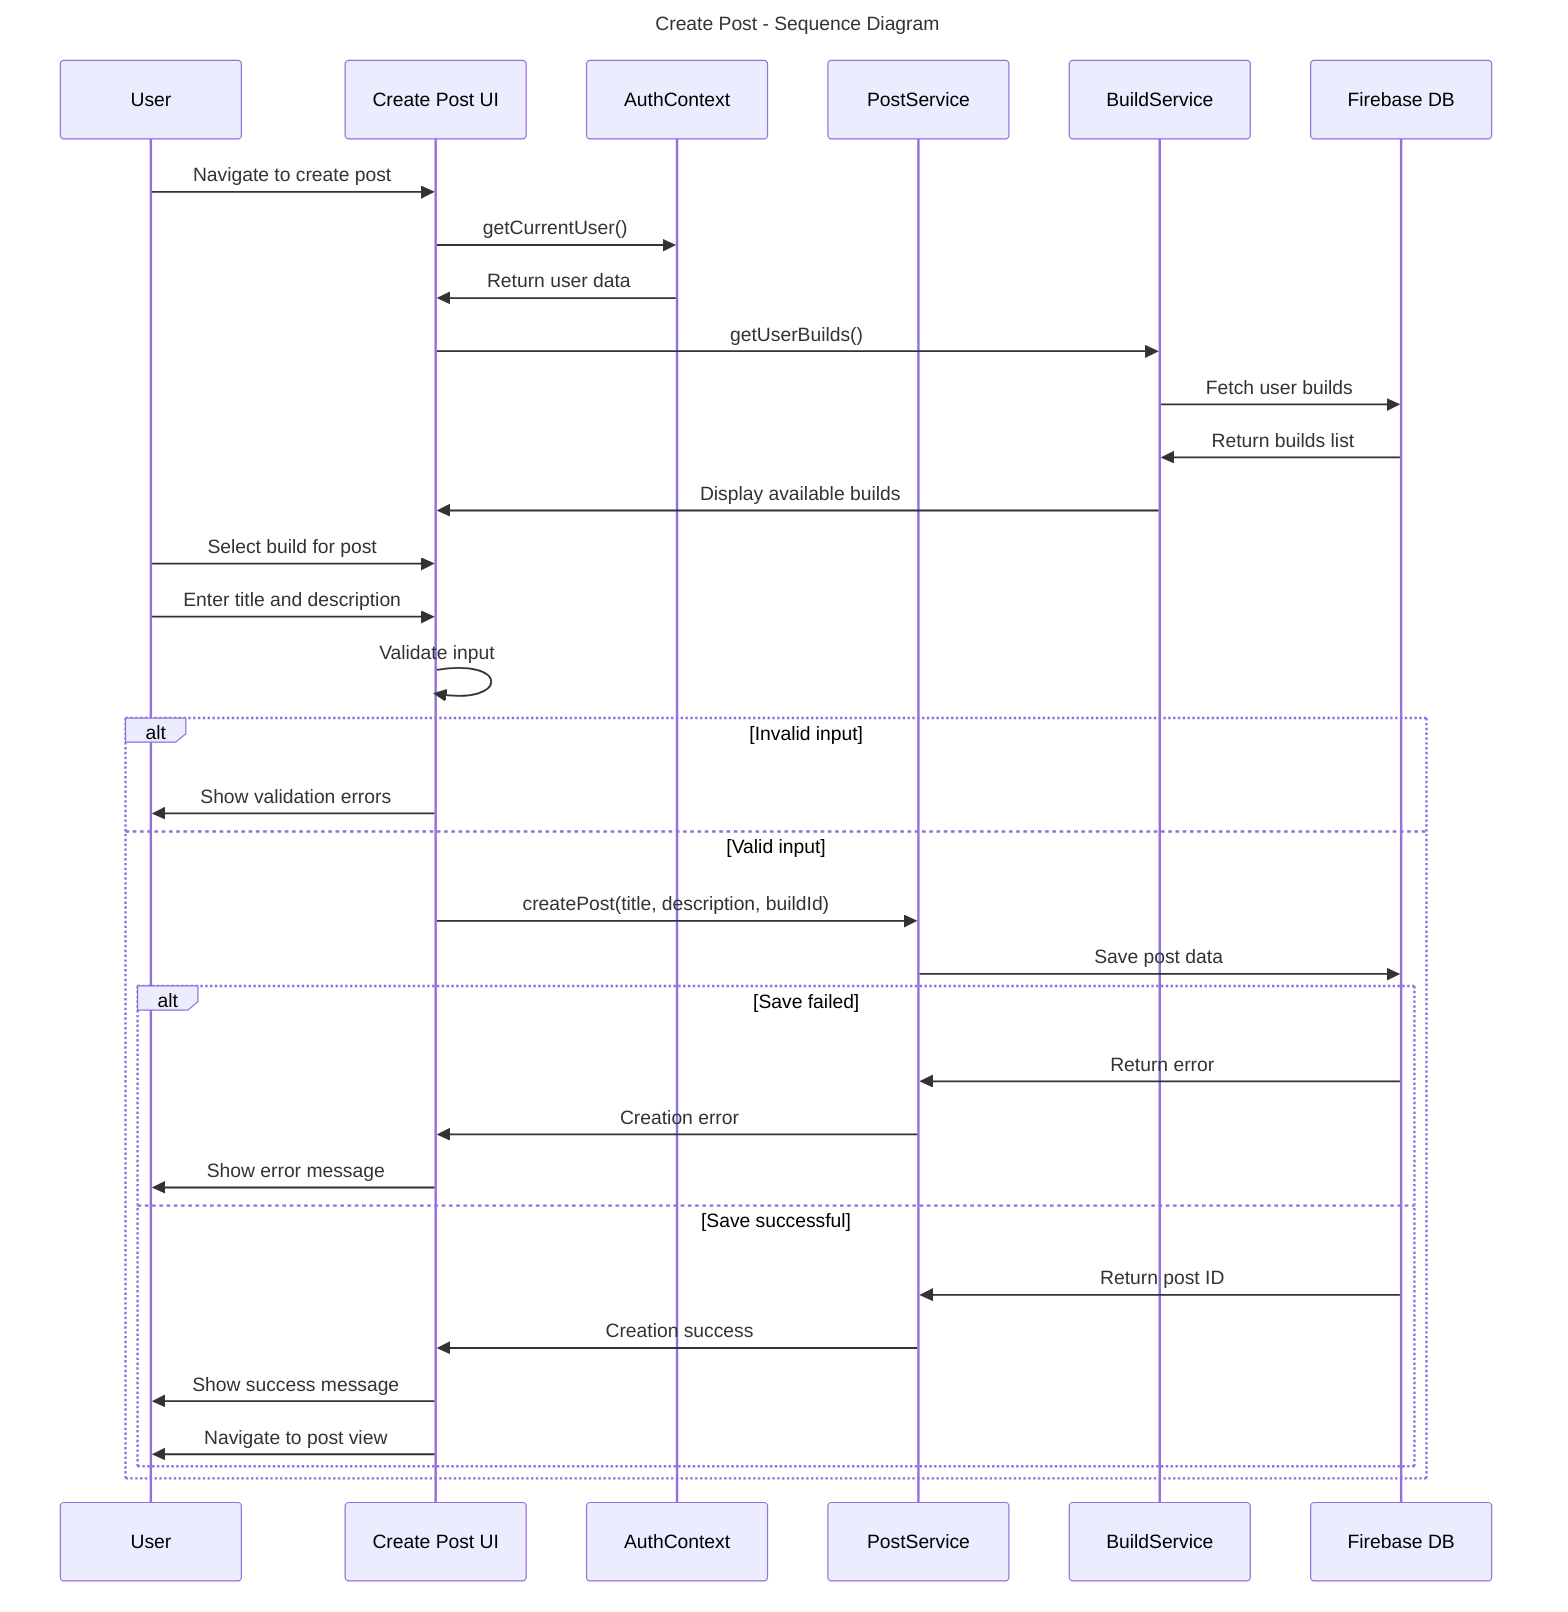 ---
title: Create Post - Sequence Diagram
---
sequenceDiagram
    participant User
    participant UI as Create Post UI
    participant Auth as AuthContext
    participant PostService
    participant BuildService
    participant Firebase as Firebase DB

    User->>UI: Navigate to create post
    UI->>Auth: getCurrentUser()
    Auth->>UI: Return user data
    UI->>BuildService: getUserBuilds()
    BuildService->>Firebase: Fetch user builds
    Firebase->>BuildService: Return builds list
    BuildService->>UI: Display available builds
    
    User->>UI: Select build for post
    User->>UI: Enter title and description
    UI->>UI: Validate input
    alt Invalid input
        UI->>User: Show validation errors
    else Valid input
        UI->>PostService: createPost(title, description, buildId)
        PostService->>Firebase: Save post data
        alt Save failed
            Firebase->>PostService: Return error
            PostService->>UI: Creation error
            UI->>User: Show error message
        else Save successful
            Firebase->>PostService: Return post ID
            PostService->>UI: Creation success
            UI->>User: Show success message
            UI->>User: Navigate to post view
        end
    end